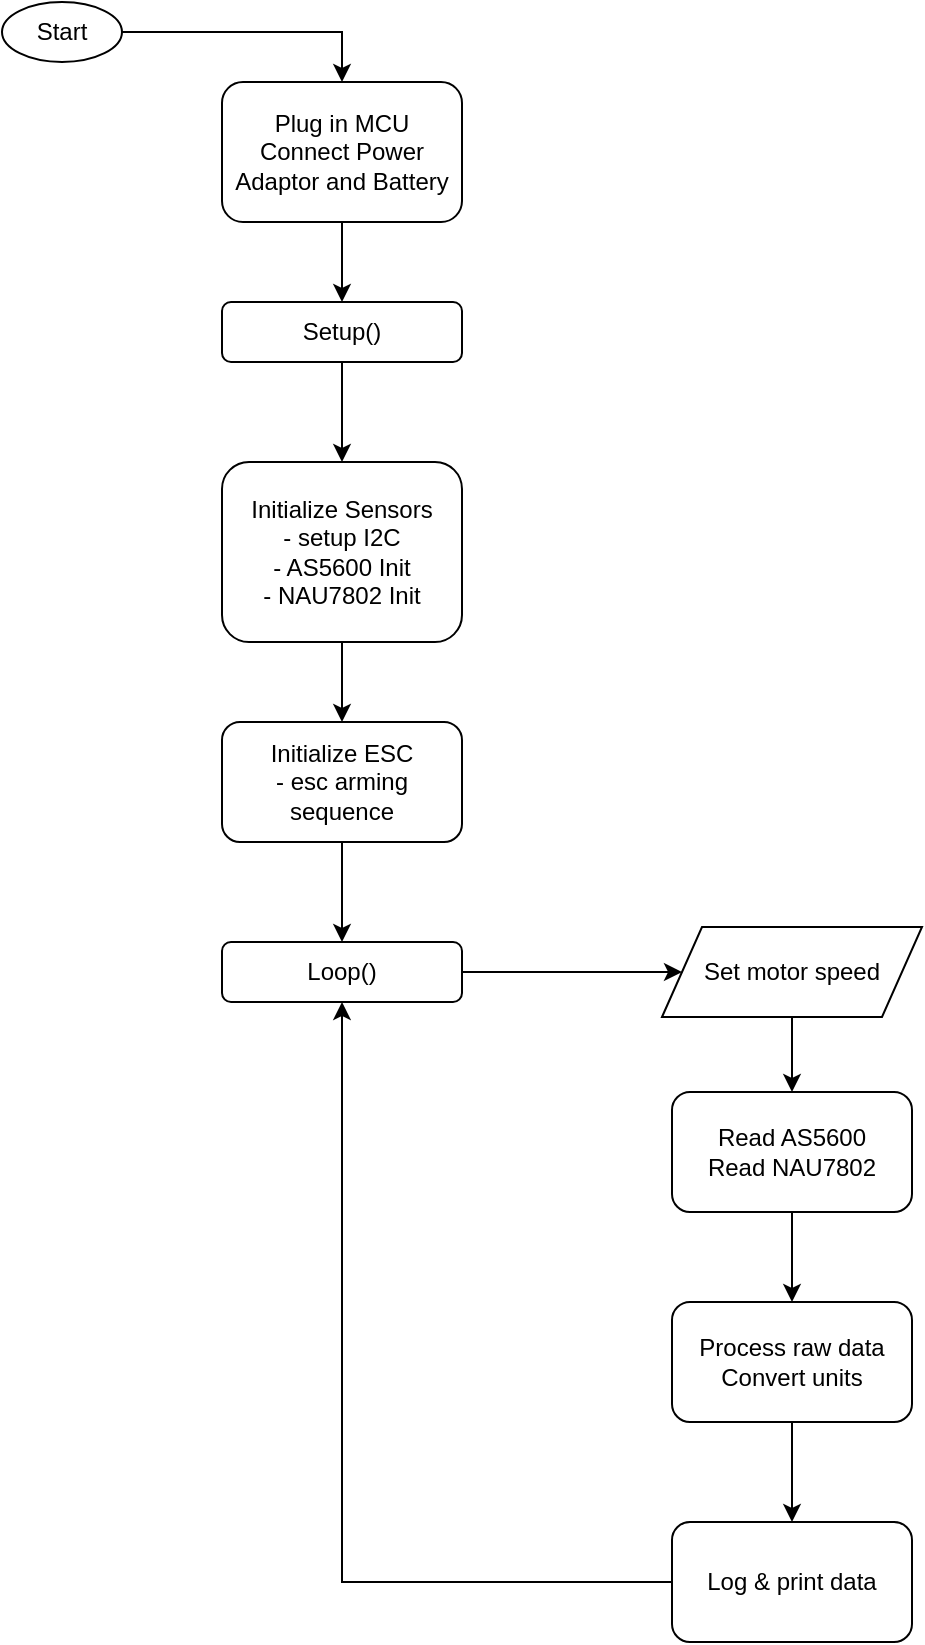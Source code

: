 <mxfile version="26.0.13">
  <diagram id="C5RBs43oDa-KdzZeNtuy" name="Page-1">
    <mxGraphModel dx="2074" dy="1098" grid="1" gridSize="10" guides="1" tooltips="1" connect="1" arrows="1" fold="1" page="1" pageScale="1" pageWidth="827" pageHeight="1169" math="0" shadow="0">
      <root>
        <mxCell id="WIyWlLk6GJQsqaUBKTNV-0" />
        <mxCell id="WIyWlLk6GJQsqaUBKTNV-1" parent="WIyWlLk6GJQsqaUBKTNV-0" />
        <mxCell id="cb4Bg3rQaxXU0Edjb9ot-1" value="Plug in MCU&lt;div&gt;Connect Power Adaptor and Battery&lt;/div&gt;" style="rounded=1;whiteSpace=wrap;html=1;" vertex="1" parent="WIyWlLk6GJQsqaUBKTNV-1">
          <mxGeometry x="160" y="50" width="120" height="70" as="geometry" />
        </mxCell>
        <mxCell id="cb4Bg3rQaxXU0Edjb9ot-2" value="Initialize Sensors&lt;div&gt;- setup I2C&lt;/div&gt;&lt;div&gt;- AS5600 Init&lt;/div&gt;&lt;div&gt;- NAU7802 Init&lt;/div&gt;" style="rounded=1;whiteSpace=wrap;html=1;" vertex="1" parent="WIyWlLk6GJQsqaUBKTNV-1">
          <mxGeometry x="160" y="240" width="120" height="90" as="geometry" />
        </mxCell>
        <mxCell id="cb4Bg3rQaxXU0Edjb9ot-3" value="Initialize ESC&lt;div&gt;- esc arming sequence&lt;/div&gt;" style="rounded=1;whiteSpace=wrap;html=1;" vertex="1" parent="WIyWlLk6GJQsqaUBKTNV-1">
          <mxGeometry x="160" y="370" width="120" height="60" as="geometry" />
        </mxCell>
        <mxCell id="cb4Bg3rQaxXU0Edjb9ot-5" value="Setup()" style="rounded=1;whiteSpace=wrap;html=1;" vertex="1" parent="WIyWlLk6GJQsqaUBKTNV-1">
          <mxGeometry x="160" y="160" width="120" height="30" as="geometry" />
        </mxCell>
        <mxCell id="cb4Bg3rQaxXU0Edjb9ot-16" value="" style="edgeStyle=orthogonalEdgeStyle;rounded=0;orthogonalLoop=1;jettySize=auto;html=1;" edge="1" parent="WIyWlLk6GJQsqaUBKTNV-1" source="cb4Bg3rQaxXU0Edjb9ot-7" target="cb4Bg3rQaxXU0Edjb9ot-15">
          <mxGeometry relative="1" as="geometry" />
        </mxCell>
        <mxCell id="cb4Bg3rQaxXU0Edjb9ot-7" value="Loop()" style="rounded=1;whiteSpace=wrap;html=1;" vertex="1" parent="WIyWlLk6GJQsqaUBKTNV-1">
          <mxGeometry x="160" y="480" width="120" height="30" as="geometry" />
        </mxCell>
        <mxCell id="cb4Bg3rQaxXU0Edjb9ot-8" value="" style="endArrow=classic;html=1;rounded=0;entryX=0.5;entryY=0;entryDx=0;entryDy=0;" edge="1" parent="WIyWlLk6GJQsqaUBKTNV-1" target="cb4Bg3rQaxXU0Edjb9ot-5">
          <mxGeometry width="50" height="50" relative="1" as="geometry">
            <mxPoint x="220" y="120" as="sourcePoint" />
            <mxPoint x="230" y="190" as="targetPoint" />
          </mxGeometry>
        </mxCell>
        <mxCell id="cb4Bg3rQaxXU0Edjb9ot-9" value="" style="endArrow=classic;html=1;rounded=0;exitX=0.5;exitY=1;exitDx=0;exitDy=0;entryX=0.5;entryY=0;entryDx=0;entryDy=0;" edge="1" parent="WIyWlLk6GJQsqaUBKTNV-1" source="cb4Bg3rQaxXU0Edjb9ot-5" target="cb4Bg3rQaxXU0Edjb9ot-2">
          <mxGeometry width="50" height="50" relative="1" as="geometry">
            <mxPoint x="290" y="240" as="sourcePoint" />
            <mxPoint x="340" y="190" as="targetPoint" />
          </mxGeometry>
        </mxCell>
        <mxCell id="cb4Bg3rQaxXU0Edjb9ot-10" value="Start" style="ellipse;whiteSpace=wrap;html=1;" vertex="1" parent="WIyWlLk6GJQsqaUBKTNV-1">
          <mxGeometry x="50" y="10" width="60" height="30" as="geometry" />
        </mxCell>
        <mxCell id="cb4Bg3rQaxXU0Edjb9ot-11" value="" style="endArrow=classic;html=1;rounded=0;exitX=1;exitY=0.5;exitDx=0;exitDy=0;entryX=0.5;entryY=0;entryDx=0;entryDy=0;" edge="1" parent="WIyWlLk6GJQsqaUBKTNV-1" source="cb4Bg3rQaxXU0Edjb9ot-10" target="cb4Bg3rQaxXU0Edjb9ot-1">
          <mxGeometry width="50" height="50" relative="1" as="geometry">
            <mxPoint x="410" y="500" as="sourcePoint" />
            <mxPoint x="460" y="450" as="targetPoint" />
            <Array as="points">
              <mxPoint x="220" y="25" />
            </Array>
          </mxGeometry>
        </mxCell>
        <mxCell id="cb4Bg3rQaxXU0Edjb9ot-12" value="" style="endArrow=classic;html=1;rounded=0;exitX=0.5;exitY=1;exitDx=0;exitDy=0;" edge="1" parent="WIyWlLk6GJQsqaUBKTNV-1" source="cb4Bg3rQaxXU0Edjb9ot-2" target="cb4Bg3rQaxXU0Edjb9ot-3">
          <mxGeometry width="50" height="50" relative="1" as="geometry">
            <mxPoint x="390" y="490" as="sourcePoint" />
            <mxPoint x="440" y="440" as="targetPoint" />
          </mxGeometry>
        </mxCell>
        <mxCell id="cb4Bg3rQaxXU0Edjb9ot-13" value="" style="endArrow=classic;html=1;rounded=0;exitX=0.5;exitY=1;exitDx=0;exitDy=0;entryX=0.5;entryY=0;entryDx=0;entryDy=0;" edge="1" parent="WIyWlLk6GJQsqaUBKTNV-1" source="cb4Bg3rQaxXU0Edjb9ot-3" target="cb4Bg3rQaxXU0Edjb9ot-7">
          <mxGeometry width="50" height="50" relative="1" as="geometry">
            <mxPoint x="390" y="490" as="sourcePoint" />
            <mxPoint x="440" y="440" as="targetPoint" />
          </mxGeometry>
        </mxCell>
        <mxCell id="cb4Bg3rQaxXU0Edjb9ot-18" value="" style="edgeStyle=orthogonalEdgeStyle;rounded=0;orthogonalLoop=1;jettySize=auto;html=1;" edge="1" parent="WIyWlLk6GJQsqaUBKTNV-1" source="cb4Bg3rQaxXU0Edjb9ot-15" target="cb4Bg3rQaxXU0Edjb9ot-17">
          <mxGeometry relative="1" as="geometry" />
        </mxCell>
        <mxCell id="cb4Bg3rQaxXU0Edjb9ot-15" value="Set motor speed" style="shape=parallelogram;perimeter=parallelogramPerimeter;whiteSpace=wrap;html=1;fixedSize=1;" vertex="1" parent="WIyWlLk6GJQsqaUBKTNV-1">
          <mxGeometry x="380" y="472.5" width="130" height="45" as="geometry" />
        </mxCell>
        <mxCell id="cb4Bg3rQaxXU0Edjb9ot-20" value="" style="edgeStyle=orthogonalEdgeStyle;rounded=0;orthogonalLoop=1;jettySize=auto;html=1;" edge="1" parent="WIyWlLk6GJQsqaUBKTNV-1" source="cb4Bg3rQaxXU0Edjb9ot-17" target="cb4Bg3rQaxXU0Edjb9ot-19">
          <mxGeometry relative="1" as="geometry" />
        </mxCell>
        <mxCell id="cb4Bg3rQaxXU0Edjb9ot-17" value="Read AS5600&lt;div&gt;Read NAU7802&lt;/div&gt;" style="rounded=1;whiteSpace=wrap;html=1;" vertex="1" parent="WIyWlLk6GJQsqaUBKTNV-1">
          <mxGeometry x="385" y="555" width="120" height="60" as="geometry" />
        </mxCell>
        <mxCell id="cb4Bg3rQaxXU0Edjb9ot-22" value="" style="edgeStyle=orthogonalEdgeStyle;rounded=0;orthogonalLoop=1;jettySize=auto;html=1;" edge="1" parent="WIyWlLk6GJQsqaUBKTNV-1" source="cb4Bg3rQaxXU0Edjb9ot-19" target="cb4Bg3rQaxXU0Edjb9ot-21">
          <mxGeometry relative="1" as="geometry" />
        </mxCell>
        <mxCell id="cb4Bg3rQaxXU0Edjb9ot-19" value="Process raw data&lt;div&gt;Convert units&lt;/div&gt;" style="rounded=1;whiteSpace=wrap;html=1;" vertex="1" parent="WIyWlLk6GJQsqaUBKTNV-1">
          <mxGeometry x="385" y="660" width="120" height="60" as="geometry" />
        </mxCell>
        <mxCell id="cb4Bg3rQaxXU0Edjb9ot-23" style="edgeStyle=orthogonalEdgeStyle;rounded=0;orthogonalLoop=1;jettySize=auto;html=1;entryX=0.5;entryY=1;entryDx=0;entryDy=0;" edge="1" parent="WIyWlLk6GJQsqaUBKTNV-1" source="cb4Bg3rQaxXU0Edjb9ot-21" target="cb4Bg3rQaxXU0Edjb9ot-7">
          <mxGeometry relative="1" as="geometry" />
        </mxCell>
        <mxCell id="cb4Bg3rQaxXU0Edjb9ot-21" value="Log &amp;amp; print data" style="rounded=1;whiteSpace=wrap;html=1;" vertex="1" parent="WIyWlLk6GJQsqaUBKTNV-1">
          <mxGeometry x="385" y="770" width="120" height="60" as="geometry" />
        </mxCell>
      </root>
    </mxGraphModel>
  </diagram>
</mxfile>
